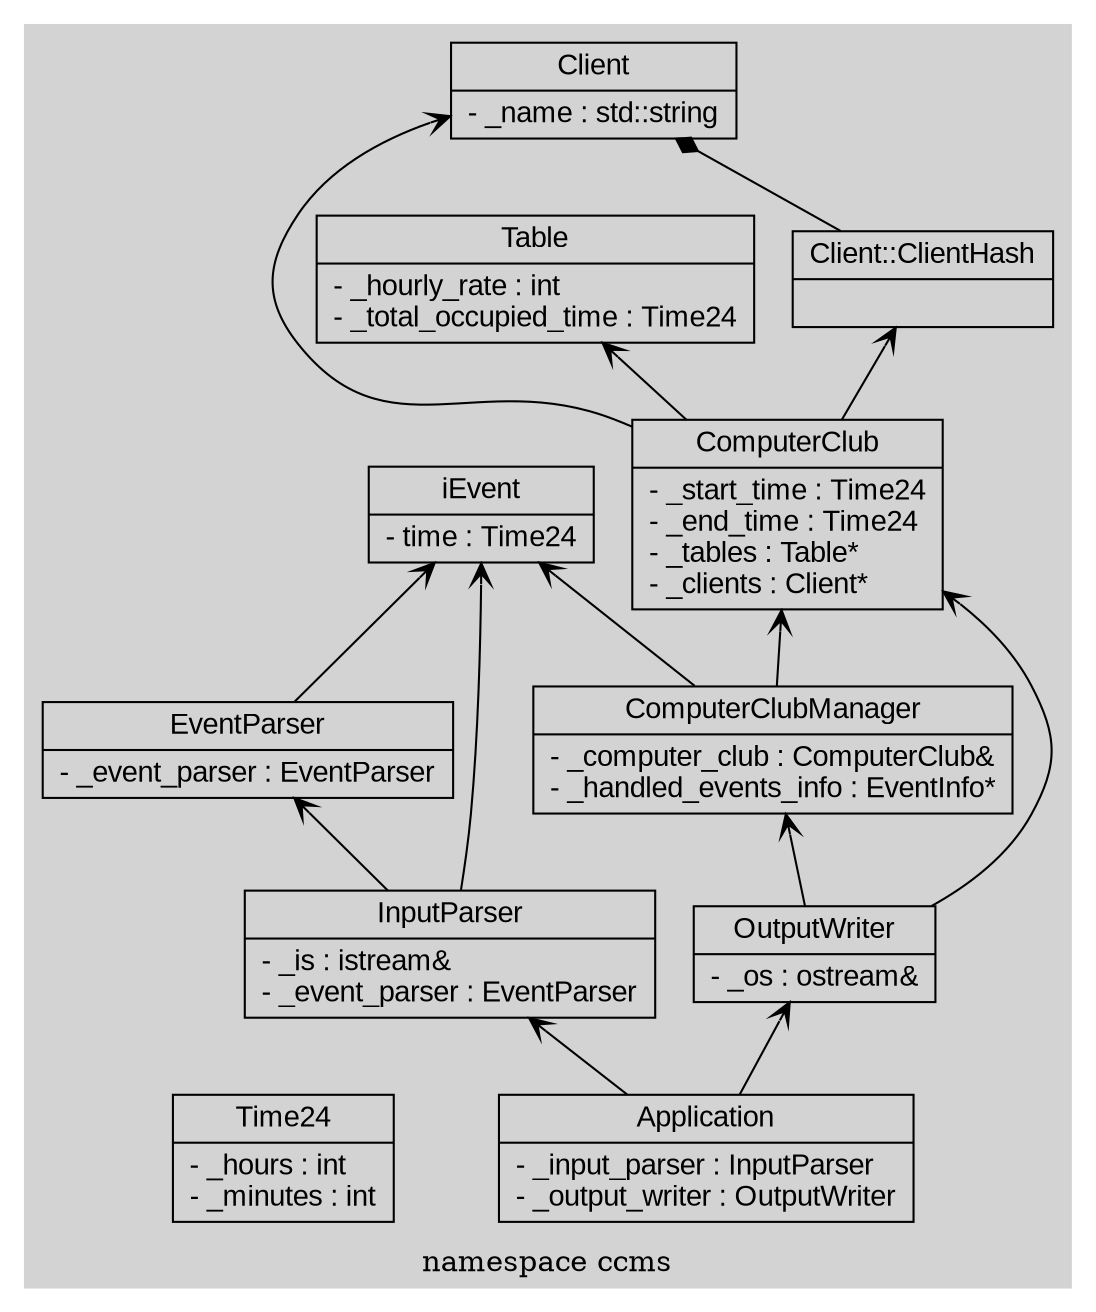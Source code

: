 digraph UML {
    rankdir=BT;
    node [shape=record, fontname=Arial];
    
    subgraph cluster_ccms {
        label="namespace ccms";
        style=filled;
        color=lightgrey;
        
        /* main classes */
        "ComputerClub" [label="{ComputerClub|- _start_time : Time24\l- _end_time : Time24\l- _tables : Table*\l- _clients : Client*\l}"];
        "ComputerClubManager" [label="{ComputerClubManager|- _computer_club : ComputerClub&\l- _handled_events_info : EventInfo*\l}"];
        "Application" [label="{Application|- _input_parser : InputParser\l- _output_writer : OutputWriter\l}"];
        

        /* io classes */
        "EventParser" [label="{EventParser|- _event_parser : EventParser\l}"];
        "InputParser" [label="{InputParser|- _is : istream&\l- _event_parser : EventParser\l}"];
        "OutputWriter" [label="{OutputWriter|- _os : ostream&\l}"];

        /* util classes  */
        "Time24" [label="{Time24|- _hours : int\l- _minutes : int\l}"];
        "Client" [label="{Client|- _name : std::string\l}"];
        "Table" [label="{Table|- _hourly_rate : int\l- _total_occupied_time : Time24\l}"];
        "Client::ClientHash" [label="{Client::ClientHash|}"];
        
        /* event classes */
        "iEvent" [label="{iEvent|- time : Time24\l}"];
        /*
        "ClientArrivedEvent" [label="{ClientArrivedEvent|- body : ClientArrivedEventBody*\l}"];
        "ClientTryToSitEvent" [label="{ClientTryToSitEvent|- body : ClientTryToSitEventBody*\l}"];
        "ClientWaitingEvent" [label="{ClientWaitingEvent|- body : ClientWaitingEventBody*\l}"];
        "ClientDepartedEvent" [label="{ClientDepartedEvent|- body : ClientDepartedEventBody*\l}"];
        "ClientLeftEvent" [label="{ClientLeftEvent|- body : ClientLeftEventBody*\l}"];
        "SeatClientEvent" [label="{SeatClientEvent|- body : SeatClientEventBody*\l}"];
        "ErrorEvent" [label="{ErrorEvent|- body : ErrorEventBody*\l}"];
        "WorkDayEndEvent" [label="{WorkDayEndEvent|- body : WorkDayEndEventBody*\l}"];
        */

        /* event body classes */
        /*
        "iEventBody" [label="{iEventBody|}"];
        "ClientArrivedEventBody" [label="{ClientArrivedEventBody|- client : Client\l}"];
        "ClientTryToSitEventBody" [label="{ClientTryToSitEventBody|- client : Client\l- table_id : id_t\l}"];
        "ClientWaitingEventBody" [label="{ClientWaitingEventBody|- client : Client\l}"];
        "ClientDepartedEventBody" [label="{ClientDepartedEventBody|- client : Client\l}"];
        "ClientLeftEventBody" [label="{ClientLeftEventBody|- client : Client\l}"];
        "SeatClientEventBody" [label="{SeatClientEventBody|- client : Client\l- table_id : id_t\l}"];
        "ErrorEventBody" [label="{ErrorEventBody|- message : string\l}"];
        "WorkDayEndEventBody" [label="{WorkDayEndEventBody|}"];
        */

        /* exception classes */
        /*
        "ClientException" [label="{ClientException|}"];
        "ComputerClubManagerException" [label="{ComputerClubManagerException|}"];
        "ComputerClubException" [label="{ComputerClubException|}"];
        "EventParserException" [label="{EventParserException|}"];
        "InputParserException" [label="{InputParserException|}"];
        "TableException" [label="{TableException|}"];
        "Time24Exception" [label="{Time24Exception|}"];
        */
    }
    
    /* Inheritance */
    /*
    "ClientArrivedEvent" -> "iEvent" [arrowhead=empty];
    "ClientTryToSitEvent" -> "iEvent" [arrowhead=empty];
    "ClientWaitingEvent" -> "iEvent" [arrowhead=empty];
    "ClientDepartedEvent" -> "iEvent" [arrowhead=empty];
    "ClientLeftEvent" -> "iEvent" [arrowhead=empty];
    "SeatClientEvent" -> "iEvent" [arrowhead=empty];
    "ErrorEvent" -> "iEvent" [arrowhead=empty];
    "WorkDayEndEvent" -> "iEvent" [arrowhead=empty];
    
    "ClientArrivedEventBody" -> "iEventBody" [arrowhead=empty];
    "ClientTryToSitEventBody" -> "iEventBody" [arrowhead=empty];
    "ClientWaitingEventBody" -> "iEventBody" [arrowhead=empty];
    "ClientDepartedEventBody" -> "iEventBody" [arrowhead=empty];
    "ClientLeftEventBody" -> "iEventBody" [arrowhead=empty];
    "SeatClientEventBody" -> "iEventBody" [arrowhead=empty];
    "ErrorEventBody" -> "iEventBody" [arrowhead=empty];
    "WorkDayEndEventBody" -> "iEventBody" [arrowhead=empty];
    
    "ClientException" -> "std::exception" [arrowhead=empty];
    "ComputerClubManagerException" -> "std::exception" [arrowhead=empty];
    "ComputerClubException" -> "std::exception" [arrowhead=empty];
    "EventParserException" -> "std::exception" [arrowhead=empty];
    "InputParserException" -> "std::exception" [arrowhead=empty];
    "TableException" -> "std::exception" [arrowhead=empty];
    "Time24Exception" -> "std::exception" [arrowhead=empty];
    */
    
    /* Associations */
    "Application" -> "InputParser" [arrowhead=vee];
    "Application" -> "OutputWriter" [arrowhead=vee];
    
    "InputParser" -> "EventParser" [arrowhead=vee];
    "InputParser" -> "iEvent" [arrowhead=vee];
    
    "EventParser" -> "iEvent" [arrowhead=vee];
    
    "OutputWriter" -> "ComputerClub" [arrowhead=vee];
    "OutputWriter" -> "ComputerClubManager" [arrowhead=vee];
    
    "ComputerClubManager" -> "ComputerClub" [arrowhead=vee];
    "ComputerClubManager" -> "iEvent" [arrowhead=vee];

    "ComputerClub" -> "Client::ClientHash" [arrowhead=vee];
    "ComputerClub" -> "Table" [arrowhead=vee];
    "ComputerClub" -> "Client" [arrowhead=vee];
    
    /* Compositions */
    "Client::ClientHash" -> "Client" [arrowhead=diamond];
    
    /* Exception Dependencies */
    // "ClientException" -> "Client" [arrowhead=vee, style=dotted];
    // "ComputerClubManagerException" -> "ComputerClubManager" [arrowhead=vee, style=dotted];
    // "ComputerClubException" -> "ComputerClub" [arrowhead=vee, style=dotted];
    // "EventParserException" -> "EventParser" [arrowhead=vee, style=dotted];
    // "InputParserException" -> "InputParser" [arrowhead=vee, style=dotted];
    // "TableException" -> "Table" [arrowhead=vee, style=dotted];
    // "Time24Exception" -> "Time24" [arrowhead=vee, style=dotted];
}